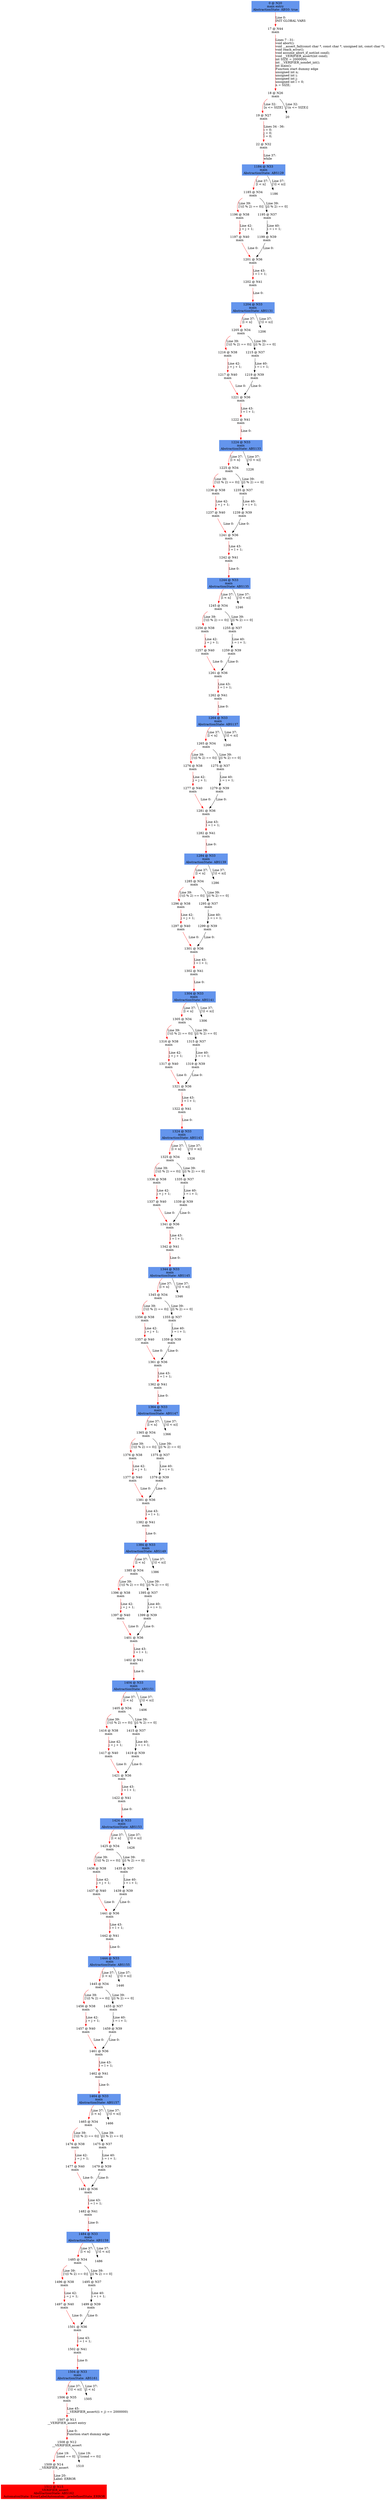 digraph ARG {
node [style="filled" shape="box" color="white"]
0 [fillcolor="cornflowerblue" label="0 @ N20\nmain entry\nAbstractionState: ABS0: true\n" id="0"]
17 [label="17 @ N44\nmain\n" id="17"]
18 [label="18 @ N26\nmain\n" id="18"]
19 [label="19 @ N27\nmain\n" id="19"]
22 [label="22 @ N32\nmain\n" id="22"]
1184 [fillcolor="cornflowerblue" label="1184 @ N33\nmain\nAbstractionState: ABS129\n" id="1184"]
1185 [label="1185 @ N34\nmain\n" id="1185"]
1196 [label="1196 @ N38\nmain\n" id="1196"]
1197 [label="1197 @ N40\nmain\n" id="1197"]
1201 [label="1201 @ N36\nmain\n" id="1201"]
1202 [label="1202 @ N41\nmain\n" id="1202"]
1204 [fillcolor="cornflowerblue" label="1204 @ N33\nmain\nAbstractionState: ABS131\n" id="1204"]
1205 [label="1205 @ N34\nmain\n" id="1205"]
1216 [label="1216 @ N38\nmain\n" id="1216"]
1217 [label="1217 @ N40\nmain\n" id="1217"]
1221 [label="1221 @ N36\nmain\n" id="1221"]
1222 [label="1222 @ N41\nmain\n" id="1222"]
1224 [fillcolor="cornflowerblue" label="1224 @ N33\nmain\nAbstractionState: ABS133\n" id="1224"]
1225 [label="1225 @ N34\nmain\n" id="1225"]
1236 [label="1236 @ N38\nmain\n" id="1236"]
1237 [label="1237 @ N40\nmain\n" id="1237"]
1241 [label="1241 @ N36\nmain\n" id="1241"]
1242 [label="1242 @ N41\nmain\n" id="1242"]
1244 [fillcolor="cornflowerblue" label="1244 @ N33\nmain\nAbstractionState: ABS135\n" id="1244"]
1245 [label="1245 @ N34\nmain\n" id="1245"]
1256 [label="1256 @ N38\nmain\n" id="1256"]
1257 [label="1257 @ N40\nmain\n" id="1257"]
1261 [label="1261 @ N36\nmain\n" id="1261"]
1262 [label="1262 @ N41\nmain\n" id="1262"]
1264 [fillcolor="cornflowerblue" label="1264 @ N33\nmain\nAbstractionState: ABS137\n" id="1264"]
1265 [label="1265 @ N34\nmain\n" id="1265"]
1276 [label="1276 @ N38\nmain\n" id="1276"]
1277 [label="1277 @ N40\nmain\n" id="1277"]
1281 [label="1281 @ N36\nmain\n" id="1281"]
1282 [label="1282 @ N41\nmain\n" id="1282"]
1284 [fillcolor="cornflowerblue" label="1284 @ N33\nmain\nAbstractionState: ABS139\n" id="1284"]
1285 [label="1285 @ N34\nmain\n" id="1285"]
1296 [label="1296 @ N38\nmain\n" id="1296"]
1297 [label="1297 @ N40\nmain\n" id="1297"]
1301 [label="1301 @ N36\nmain\n" id="1301"]
1302 [label="1302 @ N41\nmain\n" id="1302"]
1304 [fillcolor="cornflowerblue" label="1304 @ N33\nmain\nAbstractionState: ABS141\n" id="1304"]
1305 [label="1305 @ N34\nmain\n" id="1305"]
1316 [label="1316 @ N38\nmain\n" id="1316"]
1317 [label="1317 @ N40\nmain\n" id="1317"]
1321 [label="1321 @ N36\nmain\n" id="1321"]
1322 [label="1322 @ N41\nmain\n" id="1322"]
1324 [fillcolor="cornflowerblue" label="1324 @ N33\nmain\nAbstractionState: ABS143\n" id="1324"]
1325 [label="1325 @ N34\nmain\n" id="1325"]
1336 [label="1336 @ N38\nmain\n" id="1336"]
1337 [label="1337 @ N40\nmain\n" id="1337"]
1341 [label="1341 @ N36\nmain\n" id="1341"]
1342 [label="1342 @ N41\nmain\n" id="1342"]
1344 [fillcolor="cornflowerblue" label="1344 @ N33\nmain\nAbstractionState: ABS145\n" id="1344"]
1345 [label="1345 @ N34\nmain\n" id="1345"]
1356 [label="1356 @ N38\nmain\n" id="1356"]
1357 [label="1357 @ N40\nmain\n" id="1357"]
1361 [label="1361 @ N36\nmain\n" id="1361"]
1362 [label="1362 @ N41\nmain\n" id="1362"]
1364 [fillcolor="cornflowerblue" label="1364 @ N33\nmain\nAbstractionState: ABS147\n" id="1364"]
1365 [label="1365 @ N34\nmain\n" id="1365"]
1376 [label="1376 @ N38\nmain\n" id="1376"]
1377 [label="1377 @ N40\nmain\n" id="1377"]
1381 [label="1381 @ N36\nmain\n" id="1381"]
1382 [label="1382 @ N41\nmain\n" id="1382"]
1384 [fillcolor="cornflowerblue" label="1384 @ N33\nmain\nAbstractionState: ABS149\n" id="1384"]
1385 [label="1385 @ N34\nmain\n" id="1385"]
1396 [label="1396 @ N38\nmain\n" id="1396"]
1397 [label="1397 @ N40\nmain\n" id="1397"]
1401 [label="1401 @ N36\nmain\n" id="1401"]
1402 [label="1402 @ N41\nmain\n" id="1402"]
1404 [fillcolor="cornflowerblue" label="1404 @ N33\nmain\nAbstractionState: ABS151\n" id="1404"]
1405 [label="1405 @ N34\nmain\n" id="1405"]
1416 [label="1416 @ N38\nmain\n" id="1416"]
1417 [label="1417 @ N40\nmain\n" id="1417"]
1421 [label="1421 @ N36\nmain\n" id="1421"]
1422 [label="1422 @ N41\nmain\n" id="1422"]
1424 [fillcolor="cornflowerblue" label="1424 @ N33\nmain\nAbstractionState: ABS153\n" id="1424"]
1425 [label="1425 @ N34\nmain\n" id="1425"]
1436 [label="1436 @ N38\nmain\n" id="1436"]
1437 [label="1437 @ N40\nmain\n" id="1437"]
1441 [label="1441 @ N36\nmain\n" id="1441"]
1442 [label="1442 @ N41\nmain\n" id="1442"]
1444 [fillcolor="cornflowerblue" label="1444 @ N33\nmain\nAbstractionState: ABS155\n" id="1444"]
1445 [label="1445 @ N34\nmain\n" id="1445"]
1456 [label="1456 @ N38\nmain\n" id="1456"]
1457 [label="1457 @ N40\nmain\n" id="1457"]
1461 [label="1461 @ N36\nmain\n" id="1461"]
1462 [label="1462 @ N41\nmain\n" id="1462"]
1464 [fillcolor="cornflowerblue" label="1464 @ N33\nmain\nAbstractionState: ABS157\n" id="1464"]
1465 [label="1465 @ N34\nmain\n" id="1465"]
1476 [label="1476 @ N38\nmain\n" id="1476"]
1477 [label="1477 @ N40\nmain\n" id="1477"]
1481 [label="1481 @ N36\nmain\n" id="1481"]
1482 [label="1482 @ N41\nmain\n" id="1482"]
1484 [fillcolor="cornflowerblue" label="1484 @ N33\nmain\nAbstractionState: ABS159\n" id="1484"]
1485 [label="1485 @ N34\nmain\n" id="1485"]
1496 [label="1496 @ N38\nmain\n" id="1496"]
1497 [label="1497 @ N40\nmain\n" id="1497"]
1501 [label="1501 @ N36\nmain\n" id="1501"]
1502 [label="1502 @ N41\nmain\n" id="1502"]
1504 [fillcolor="cornflowerblue" label="1504 @ N33\nmain\nAbstractionState: ABS161\n" id="1504"]
1506 [label="1506 @ N35\nmain\n" id="1506"]
1507 [label="1507 @ N11\n__VERIFIER_assert entry\n" id="1507"]
1508 [label="1508 @ N12\n__VERIFIER_assert\n" id="1508"]
1509 [label="1509 @ N14\n__VERIFIER_assert\n" id="1509"]
1512 [fillcolor="red" label="1512 @ N15\n__VERIFIER_assert\nAbstractionState: ABS162\n AutomatonState: ErrorLabelAutomaton: _predefinedState_ERROR\n" id="1512"]
1495 [label="1495 @ N37\nmain\n" id="1495"]
1499 [label="1499 @ N39\nmain\n" id="1499"]
1475 [label="1475 @ N37\nmain\n" id="1475"]
1479 [label="1479 @ N39\nmain\n" id="1479"]
1455 [label="1455 @ N37\nmain\n" id="1455"]
1459 [label="1459 @ N39\nmain\n" id="1459"]
1435 [label="1435 @ N37\nmain\n" id="1435"]
1439 [label="1439 @ N39\nmain\n" id="1439"]
1415 [label="1415 @ N37\nmain\n" id="1415"]
1419 [label="1419 @ N39\nmain\n" id="1419"]
1395 [label="1395 @ N37\nmain\n" id="1395"]
1399 [label="1399 @ N39\nmain\n" id="1399"]
1375 [label="1375 @ N37\nmain\n" id="1375"]
1379 [label="1379 @ N39\nmain\n" id="1379"]
1355 [label="1355 @ N37\nmain\n" id="1355"]
1359 [label="1359 @ N39\nmain\n" id="1359"]
1335 [label="1335 @ N37\nmain\n" id="1335"]
1339 [label="1339 @ N39\nmain\n" id="1339"]
1315 [label="1315 @ N37\nmain\n" id="1315"]
1319 [label="1319 @ N39\nmain\n" id="1319"]
1295 [label="1295 @ N37\nmain\n" id="1295"]
1299 [label="1299 @ N39\nmain\n" id="1299"]
1275 [label="1275 @ N37\nmain\n" id="1275"]
1279 [label="1279 @ N39\nmain\n" id="1279"]
1255 [label="1255 @ N37\nmain\n" id="1255"]
1259 [label="1259 @ N39\nmain\n" id="1259"]
1235 [label="1235 @ N37\nmain\n" id="1235"]
1239 [label="1239 @ N39\nmain\n" id="1239"]
1215 [label="1215 @ N37\nmain\n" id="1215"]
1219 [label="1219 @ N39\nmain\n" id="1219"]
1195 [label="1195 @ N37\nmain\n" id="1195"]
1199 [label="1199 @ N39\nmain\n" id="1199"]
0 -> 17 [color="red" label="Line 0: \lINIT GLOBAL VARS\l" id="0 -> 17"]
17 -> 18 [color="red" label="Lines 7 - 31: \lvoid abort();\lvoid __assert_fail(const char *, const char *, unsigned int, const char *);\lvoid reach_error();\lvoid assume_abort_if_not(int cond);\lvoid __VERIFIER_assert(int cond);\lint SIZE = 2000000;\lint __VERIFIER_nondet_int();\lint main();\lFunction start dummy edge\lunsigned int n;\lunsigned int i;\lunsigned int j;\lunsigned int l = 0;\ln = SIZE;\l" id="17 -> 18"]
18 -> 19 [color="red" label="Line 32: \l[n <= SIZE]\l" id="18 -> 19"]
18 -> 20 [label="Line 32: \l[!(n <= SIZE)]\l" id="18 -> 20"]
19 -> 22 [color="red" label="Lines 34 - 36: \li = 0;\lj = 0;\ll = 0;\l" id="19 -> 22"]
22 -> 1184 [color="red" label="Line 37: \lwhile\l" id="22 -> 1184"]
1184 -> 1185 [color="red" label="Line 37: \l[l < n]\l" id="1184 -> 1185"]
1184 -> 1186 [label="Line 37: \l[!(l < n)]\l" id="1184 -> 1186"]
1185 -> 1195 [label="Line 39: \l[(l % 2) == 0]\l" id="1185 -> 1195"]
1185 -> 1196 [color="red" label="Line 39: \l[!((l % 2) == 0)]\l" id="1185 -> 1196"]
1196 -> 1197 [color="red" label="Line 42: \lj = j + 1;\l" id="1196 -> 1197"]
1197 -> 1201 [color="red" label="Line 0: \l\l" id="1197 -> 1201"]
1201 -> 1202 [color="red" label="Line 43: \ll = l + 1;\l" id="1201 -> 1202"]
1202 -> 1204 [color="red" label="Line 0: \l\l" id="1202 -> 1204"]
1204 -> 1205 [color="red" label="Line 37: \l[l < n]\l" id="1204 -> 1205"]
1204 -> 1206 [label="Line 37: \l[!(l < n)]\l" id="1204 -> 1206"]
1205 -> 1215 [label="Line 39: \l[(l % 2) == 0]\l" id="1205 -> 1215"]
1205 -> 1216 [color="red" label="Line 39: \l[!((l % 2) == 0)]\l" id="1205 -> 1216"]
1216 -> 1217 [color="red" label="Line 42: \lj = j + 1;\l" id="1216 -> 1217"]
1217 -> 1221 [color="red" label="Line 0: \l\l" id="1217 -> 1221"]
1221 -> 1222 [color="red" label="Line 43: \ll = l + 1;\l" id="1221 -> 1222"]
1222 -> 1224 [color="red" label="Line 0: \l\l" id="1222 -> 1224"]
1224 -> 1225 [color="red" label="Line 37: \l[l < n]\l" id="1224 -> 1225"]
1224 -> 1226 [label="Line 37: \l[!(l < n)]\l" id="1224 -> 1226"]
1225 -> 1235 [label="Line 39: \l[(l % 2) == 0]\l" id="1225 -> 1235"]
1225 -> 1236 [color="red" label="Line 39: \l[!((l % 2) == 0)]\l" id="1225 -> 1236"]
1236 -> 1237 [color="red" label="Line 42: \lj = j + 1;\l" id="1236 -> 1237"]
1237 -> 1241 [color="red" label="Line 0: \l\l" id="1237 -> 1241"]
1241 -> 1242 [color="red" label="Line 43: \ll = l + 1;\l" id="1241 -> 1242"]
1242 -> 1244 [color="red" label="Line 0: \l\l" id="1242 -> 1244"]
1244 -> 1245 [color="red" label="Line 37: \l[l < n]\l" id="1244 -> 1245"]
1244 -> 1246 [label="Line 37: \l[!(l < n)]\l" id="1244 -> 1246"]
1245 -> 1255 [label="Line 39: \l[(l % 2) == 0]\l" id="1245 -> 1255"]
1245 -> 1256 [color="red" label="Line 39: \l[!((l % 2) == 0)]\l" id="1245 -> 1256"]
1256 -> 1257 [color="red" label="Line 42: \lj = j + 1;\l" id="1256 -> 1257"]
1257 -> 1261 [color="red" label="Line 0: \l\l" id="1257 -> 1261"]
1261 -> 1262 [color="red" label="Line 43: \ll = l + 1;\l" id="1261 -> 1262"]
1262 -> 1264 [color="red" label="Line 0: \l\l" id="1262 -> 1264"]
1264 -> 1265 [color="red" label="Line 37: \l[l < n]\l" id="1264 -> 1265"]
1264 -> 1266 [label="Line 37: \l[!(l < n)]\l" id="1264 -> 1266"]
1265 -> 1275 [label="Line 39: \l[(l % 2) == 0]\l" id="1265 -> 1275"]
1265 -> 1276 [color="red" label="Line 39: \l[!((l % 2) == 0)]\l" id="1265 -> 1276"]
1276 -> 1277 [color="red" label="Line 42: \lj = j + 1;\l" id="1276 -> 1277"]
1277 -> 1281 [color="red" label="Line 0: \l\l" id="1277 -> 1281"]
1281 -> 1282 [color="red" label="Line 43: \ll = l + 1;\l" id="1281 -> 1282"]
1282 -> 1284 [color="red" label="Line 0: \l\l" id="1282 -> 1284"]
1284 -> 1285 [color="red" label="Line 37: \l[l < n]\l" id="1284 -> 1285"]
1284 -> 1286 [label="Line 37: \l[!(l < n)]\l" id="1284 -> 1286"]
1285 -> 1295 [label="Line 39: \l[(l % 2) == 0]\l" id="1285 -> 1295"]
1285 -> 1296 [color="red" label="Line 39: \l[!((l % 2) == 0)]\l" id="1285 -> 1296"]
1296 -> 1297 [color="red" label="Line 42: \lj = j + 1;\l" id="1296 -> 1297"]
1297 -> 1301 [color="red" label="Line 0: \l\l" id="1297 -> 1301"]
1301 -> 1302 [color="red" label="Line 43: \ll = l + 1;\l" id="1301 -> 1302"]
1302 -> 1304 [color="red" label="Line 0: \l\l" id="1302 -> 1304"]
1304 -> 1305 [color="red" label="Line 37: \l[l < n]\l" id="1304 -> 1305"]
1304 -> 1306 [label="Line 37: \l[!(l < n)]\l" id="1304 -> 1306"]
1305 -> 1315 [label="Line 39: \l[(l % 2) == 0]\l" id="1305 -> 1315"]
1305 -> 1316 [color="red" label="Line 39: \l[!((l % 2) == 0)]\l" id="1305 -> 1316"]
1316 -> 1317 [color="red" label="Line 42: \lj = j + 1;\l" id="1316 -> 1317"]
1317 -> 1321 [color="red" label="Line 0: \l\l" id="1317 -> 1321"]
1321 -> 1322 [color="red" label="Line 43: \ll = l + 1;\l" id="1321 -> 1322"]
1322 -> 1324 [color="red" label="Line 0: \l\l" id="1322 -> 1324"]
1324 -> 1325 [color="red" label="Line 37: \l[l < n]\l" id="1324 -> 1325"]
1324 -> 1326 [label="Line 37: \l[!(l < n)]\l" id="1324 -> 1326"]
1325 -> 1335 [label="Line 39: \l[(l % 2) == 0]\l" id="1325 -> 1335"]
1325 -> 1336 [color="red" label="Line 39: \l[!((l % 2) == 0)]\l" id="1325 -> 1336"]
1336 -> 1337 [color="red" label="Line 42: \lj = j + 1;\l" id="1336 -> 1337"]
1337 -> 1341 [color="red" label="Line 0: \l\l" id="1337 -> 1341"]
1341 -> 1342 [color="red" label="Line 43: \ll = l + 1;\l" id="1341 -> 1342"]
1342 -> 1344 [color="red" label="Line 0: \l\l" id="1342 -> 1344"]
1344 -> 1345 [color="red" label="Line 37: \l[l < n]\l" id="1344 -> 1345"]
1344 -> 1346 [label="Line 37: \l[!(l < n)]\l" id="1344 -> 1346"]
1345 -> 1355 [label="Line 39: \l[(l % 2) == 0]\l" id="1345 -> 1355"]
1345 -> 1356 [color="red" label="Line 39: \l[!((l % 2) == 0)]\l" id="1345 -> 1356"]
1356 -> 1357 [color="red" label="Line 42: \lj = j + 1;\l" id="1356 -> 1357"]
1357 -> 1361 [color="red" label="Line 0: \l\l" id="1357 -> 1361"]
1361 -> 1362 [color="red" label="Line 43: \ll = l + 1;\l" id="1361 -> 1362"]
1362 -> 1364 [color="red" label="Line 0: \l\l" id="1362 -> 1364"]
1364 -> 1365 [color="red" label="Line 37: \l[l < n]\l" id="1364 -> 1365"]
1364 -> 1366 [label="Line 37: \l[!(l < n)]\l" id="1364 -> 1366"]
1365 -> 1375 [label="Line 39: \l[(l % 2) == 0]\l" id="1365 -> 1375"]
1365 -> 1376 [color="red" label="Line 39: \l[!((l % 2) == 0)]\l" id="1365 -> 1376"]
1376 -> 1377 [color="red" label="Line 42: \lj = j + 1;\l" id="1376 -> 1377"]
1377 -> 1381 [color="red" label="Line 0: \l\l" id="1377 -> 1381"]
1381 -> 1382 [color="red" label="Line 43: \ll = l + 1;\l" id="1381 -> 1382"]
1382 -> 1384 [color="red" label="Line 0: \l\l" id="1382 -> 1384"]
1384 -> 1385 [color="red" label="Line 37: \l[l < n]\l" id="1384 -> 1385"]
1384 -> 1386 [label="Line 37: \l[!(l < n)]\l" id="1384 -> 1386"]
1385 -> 1395 [label="Line 39: \l[(l % 2) == 0]\l" id="1385 -> 1395"]
1385 -> 1396 [color="red" label="Line 39: \l[!((l % 2) == 0)]\l" id="1385 -> 1396"]
1396 -> 1397 [color="red" label="Line 42: \lj = j + 1;\l" id="1396 -> 1397"]
1397 -> 1401 [color="red" label="Line 0: \l\l" id="1397 -> 1401"]
1401 -> 1402 [color="red" label="Line 43: \ll = l + 1;\l" id="1401 -> 1402"]
1402 -> 1404 [color="red" label="Line 0: \l\l" id="1402 -> 1404"]
1404 -> 1405 [color="red" label="Line 37: \l[l < n]\l" id="1404 -> 1405"]
1404 -> 1406 [label="Line 37: \l[!(l < n)]\l" id="1404 -> 1406"]
1405 -> 1415 [label="Line 39: \l[(l % 2) == 0]\l" id="1405 -> 1415"]
1405 -> 1416 [color="red" label="Line 39: \l[!((l % 2) == 0)]\l" id="1405 -> 1416"]
1416 -> 1417 [color="red" label="Line 42: \lj = j + 1;\l" id="1416 -> 1417"]
1417 -> 1421 [color="red" label="Line 0: \l\l" id="1417 -> 1421"]
1421 -> 1422 [color="red" label="Line 43: \ll = l + 1;\l" id="1421 -> 1422"]
1422 -> 1424 [color="red" label="Line 0: \l\l" id="1422 -> 1424"]
1424 -> 1425 [color="red" label="Line 37: \l[l < n]\l" id="1424 -> 1425"]
1424 -> 1426 [label="Line 37: \l[!(l < n)]\l" id="1424 -> 1426"]
1425 -> 1435 [label="Line 39: \l[(l % 2) == 0]\l" id="1425 -> 1435"]
1425 -> 1436 [color="red" label="Line 39: \l[!((l % 2) == 0)]\l" id="1425 -> 1436"]
1436 -> 1437 [color="red" label="Line 42: \lj = j + 1;\l" id="1436 -> 1437"]
1437 -> 1441 [color="red" label="Line 0: \l\l" id="1437 -> 1441"]
1441 -> 1442 [color="red" label="Line 43: \ll = l + 1;\l" id="1441 -> 1442"]
1442 -> 1444 [color="red" label="Line 0: \l\l" id="1442 -> 1444"]
1444 -> 1445 [color="red" label="Line 37: \l[l < n]\l" id="1444 -> 1445"]
1444 -> 1446 [label="Line 37: \l[!(l < n)]\l" id="1444 -> 1446"]
1445 -> 1455 [label="Line 39: \l[(l % 2) == 0]\l" id="1445 -> 1455"]
1445 -> 1456 [color="red" label="Line 39: \l[!((l % 2) == 0)]\l" id="1445 -> 1456"]
1456 -> 1457 [color="red" label="Line 42: \lj = j + 1;\l" id="1456 -> 1457"]
1457 -> 1461 [color="red" label="Line 0: \l\l" id="1457 -> 1461"]
1461 -> 1462 [color="red" label="Line 43: \ll = l + 1;\l" id="1461 -> 1462"]
1462 -> 1464 [color="red" label="Line 0: \l\l" id="1462 -> 1464"]
1464 -> 1465 [color="red" label="Line 37: \l[l < n]\l" id="1464 -> 1465"]
1464 -> 1466 [label="Line 37: \l[!(l < n)]\l" id="1464 -> 1466"]
1465 -> 1475 [label="Line 39: \l[(l % 2) == 0]\l" id="1465 -> 1475"]
1465 -> 1476 [color="red" label="Line 39: \l[!((l % 2) == 0)]\l" id="1465 -> 1476"]
1476 -> 1477 [color="red" label="Line 42: \lj = j + 1;\l" id="1476 -> 1477"]
1477 -> 1481 [color="red" label="Line 0: \l\l" id="1477 -> 1481"]
1481 -> 1482 [color="red" label="Line 43: \ll = l + 1;\l" id="1481 -> 1482"]
1482 -> 1484 [color="red" label="Line 0: \l\l" id="1482 -> 1484"]
1484 -> 1485 [color="red" label="Line 37: \l[l < n]\l" id="1484 -> 1485"]
1484 -> 1486 [label="Line 37: \l[!(l < n)]\l" id="1484 -> 1486"]
1485 -> 1495 [label="Line 39: \l[(l % 2) == 0]\l" id="1485 -> 1495"]
1485 -> 1496 [color="red" label="Line 39: \l[!((l % 2) == 0)]\l" id="1485 -> 1496"]
1496 -> 1497 [color="red" label="Line 42: \lj = j + 1;\l" id="1496 -> 1497"]
1497 -> 1501 [color="red" label="Line 0: \l\l" id="1497 -> 1501"]
1501 -> 1502 [color="red" label="Line 43: \ll = l + 1;\l" id="1501 -> 1502"]
1502 -> 1504 [color="red" label="Line 0: \l\l" id="1502 -> 1504"]
1504 -> 1505 [label="Line 37: \l[l < n]\l" id="1504 -> 1505"]
1504 -> 1506 [color="red" label="Line 37: \l[!(l < n)]\l" id="1504 -> 1506"]
1506 -> 1507 [color="red" label="Line 45: \l__VERIFIER_assert((i + j) == 2000000)\l" id="1506 -> 1507"]
1507 -> 1508 [color="red" label="Line 0: \lFunction start dummy edge\l" id="1507 -> 1508"]
1508 -> 1509 [color="red" label="Line 19: \l[cond == 0]\l" id="1508 -> 1509"]
1508 -> 1510 [label="Line 19: \l[!(cond == 0)]\l" id="1508 -> 1510"]
1509 -> 1512 [color="red" label="Line 20: \lLabel: ERROR\l" id="1509 -> 1512"]
1495 -> 1499 [label="Line 40: \li = i + 1;\l" id="1495 -> 1499"]
1499 -> 1501 [label="Line 0: \l\l" id="1499 -> 1501"]
1475 -> 1479 [label="Line 40: \li = i + 1;\l" id="1475 -> 1479"]
1479 -> 1481 [label="Line 0: \l\l" id="1479 -> 1481"]
1455 -> 1459 [label="Line 40: \li = i + 1;\l" id="1455 -> 1459"]
1459 -> 1461 [label="Line 0: \l\l" id="1459 -> 1461"]
1435 -> 1439 [label="Line 40: \li = i + 1;\l" id="1435 -> 1439"]
1439 -> 1441 [label="Line 0: \l\l" id="1439 -> 1441"]
1415 -> 1419 [label="Line 40: \li = i + 1;\l" id="1415 -> 1419"]
1419 -> 1421 [label="Line 0: \l\l" id="1419 -> 1421"]
1395 -> 1399 [label="Line 40: \li = i + 1;\l" id="1395 -> 1399"]
1399 -> 1401 [label="Line 0: \l\l" id="1399 -> 1401"]
1375 -> 1379 [label="Line 40: \li = i + 1;\l" id="1375 -> 1379"]
1379 -> 1381 [label="Line 0: \l\l" id="1379 -> 1381"]
1355 -> 1359 [label="Line 40: \li = i + 1;\l" id="1355 -> 1359"]
1359 -> 1361 [label="Line 0: \l\l" id="1359 -> 1361"]
1335 -> 1339 [label="Line 40: \li = i + 1;\l" id="1335 -> 1339"]
1339 -> 1341 [label="Line 0: \l\l" id="1339 -> 1341"]
1315 -> 1319 [label="Line 40: \li = i + 1;\l" id="1315 -> 1319"]
1319 -> 1321 [label="Line 0: \l\l" id="1319 -> 1321"]
1295 -> 1299 [label="Line 40: \li = i + 1;\l" id="1295 -> 1299"]
1299 -> 1301 [label="Line 0: \l\l" id="1299 -> 1301"]
1275 -> 1279 [label="Line 40: \li = i + 1;\l" id="1275 -> 1279"]
1279 -> 1281 [label="Line 0: \l\l" id="1279 -> 1281"]
1255 -> 1259 [label="Line 40: \li = i + 1;\l" id="1255 -> 1259"]
1259 -> 1261 [label="Line 0: \l\l" id="1259 -> 1261"]
1235 -> 1239 [label="Line 40: \li = i + 1;\l" id="1235 -> 1239"]
1239 -> 1241 [label="Line 0: \l\l" id="1239 -> 1241"]
1215 -> 1219 [label="Line 40: \li = i + 1;\l" id="1215 -> 1219"]
1219 -> 1221 [label="Line 0: \l\l" id="1219 -> 1221"]
1195 -> 1199 [label="Line 40: \li = i + 1;\l" id="1195 -> 1199"]
1199 -> 1201 [label="Line 0: \l\l" id="1199 -> 1201"]
}
